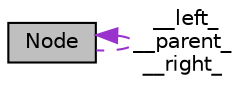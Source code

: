 digraph "Node"
{
  edge [fontname="Helvetica",fontsize="10",labelfontname="Helvetica",labelfontsize="10"];
  node [fontname="Helvetica",fontsize="10",shape=record];
  Node4 [label="Node",height=0.2,width=0.4,color="black", fillcolor="grey75", style="filled", fontcolor="black"];
  Node4 -> Node4 [dir="back",color="darkorchid3",fontsize="10",style="dashed",label=" __left_\n__parent_\n__right_" ];
}
